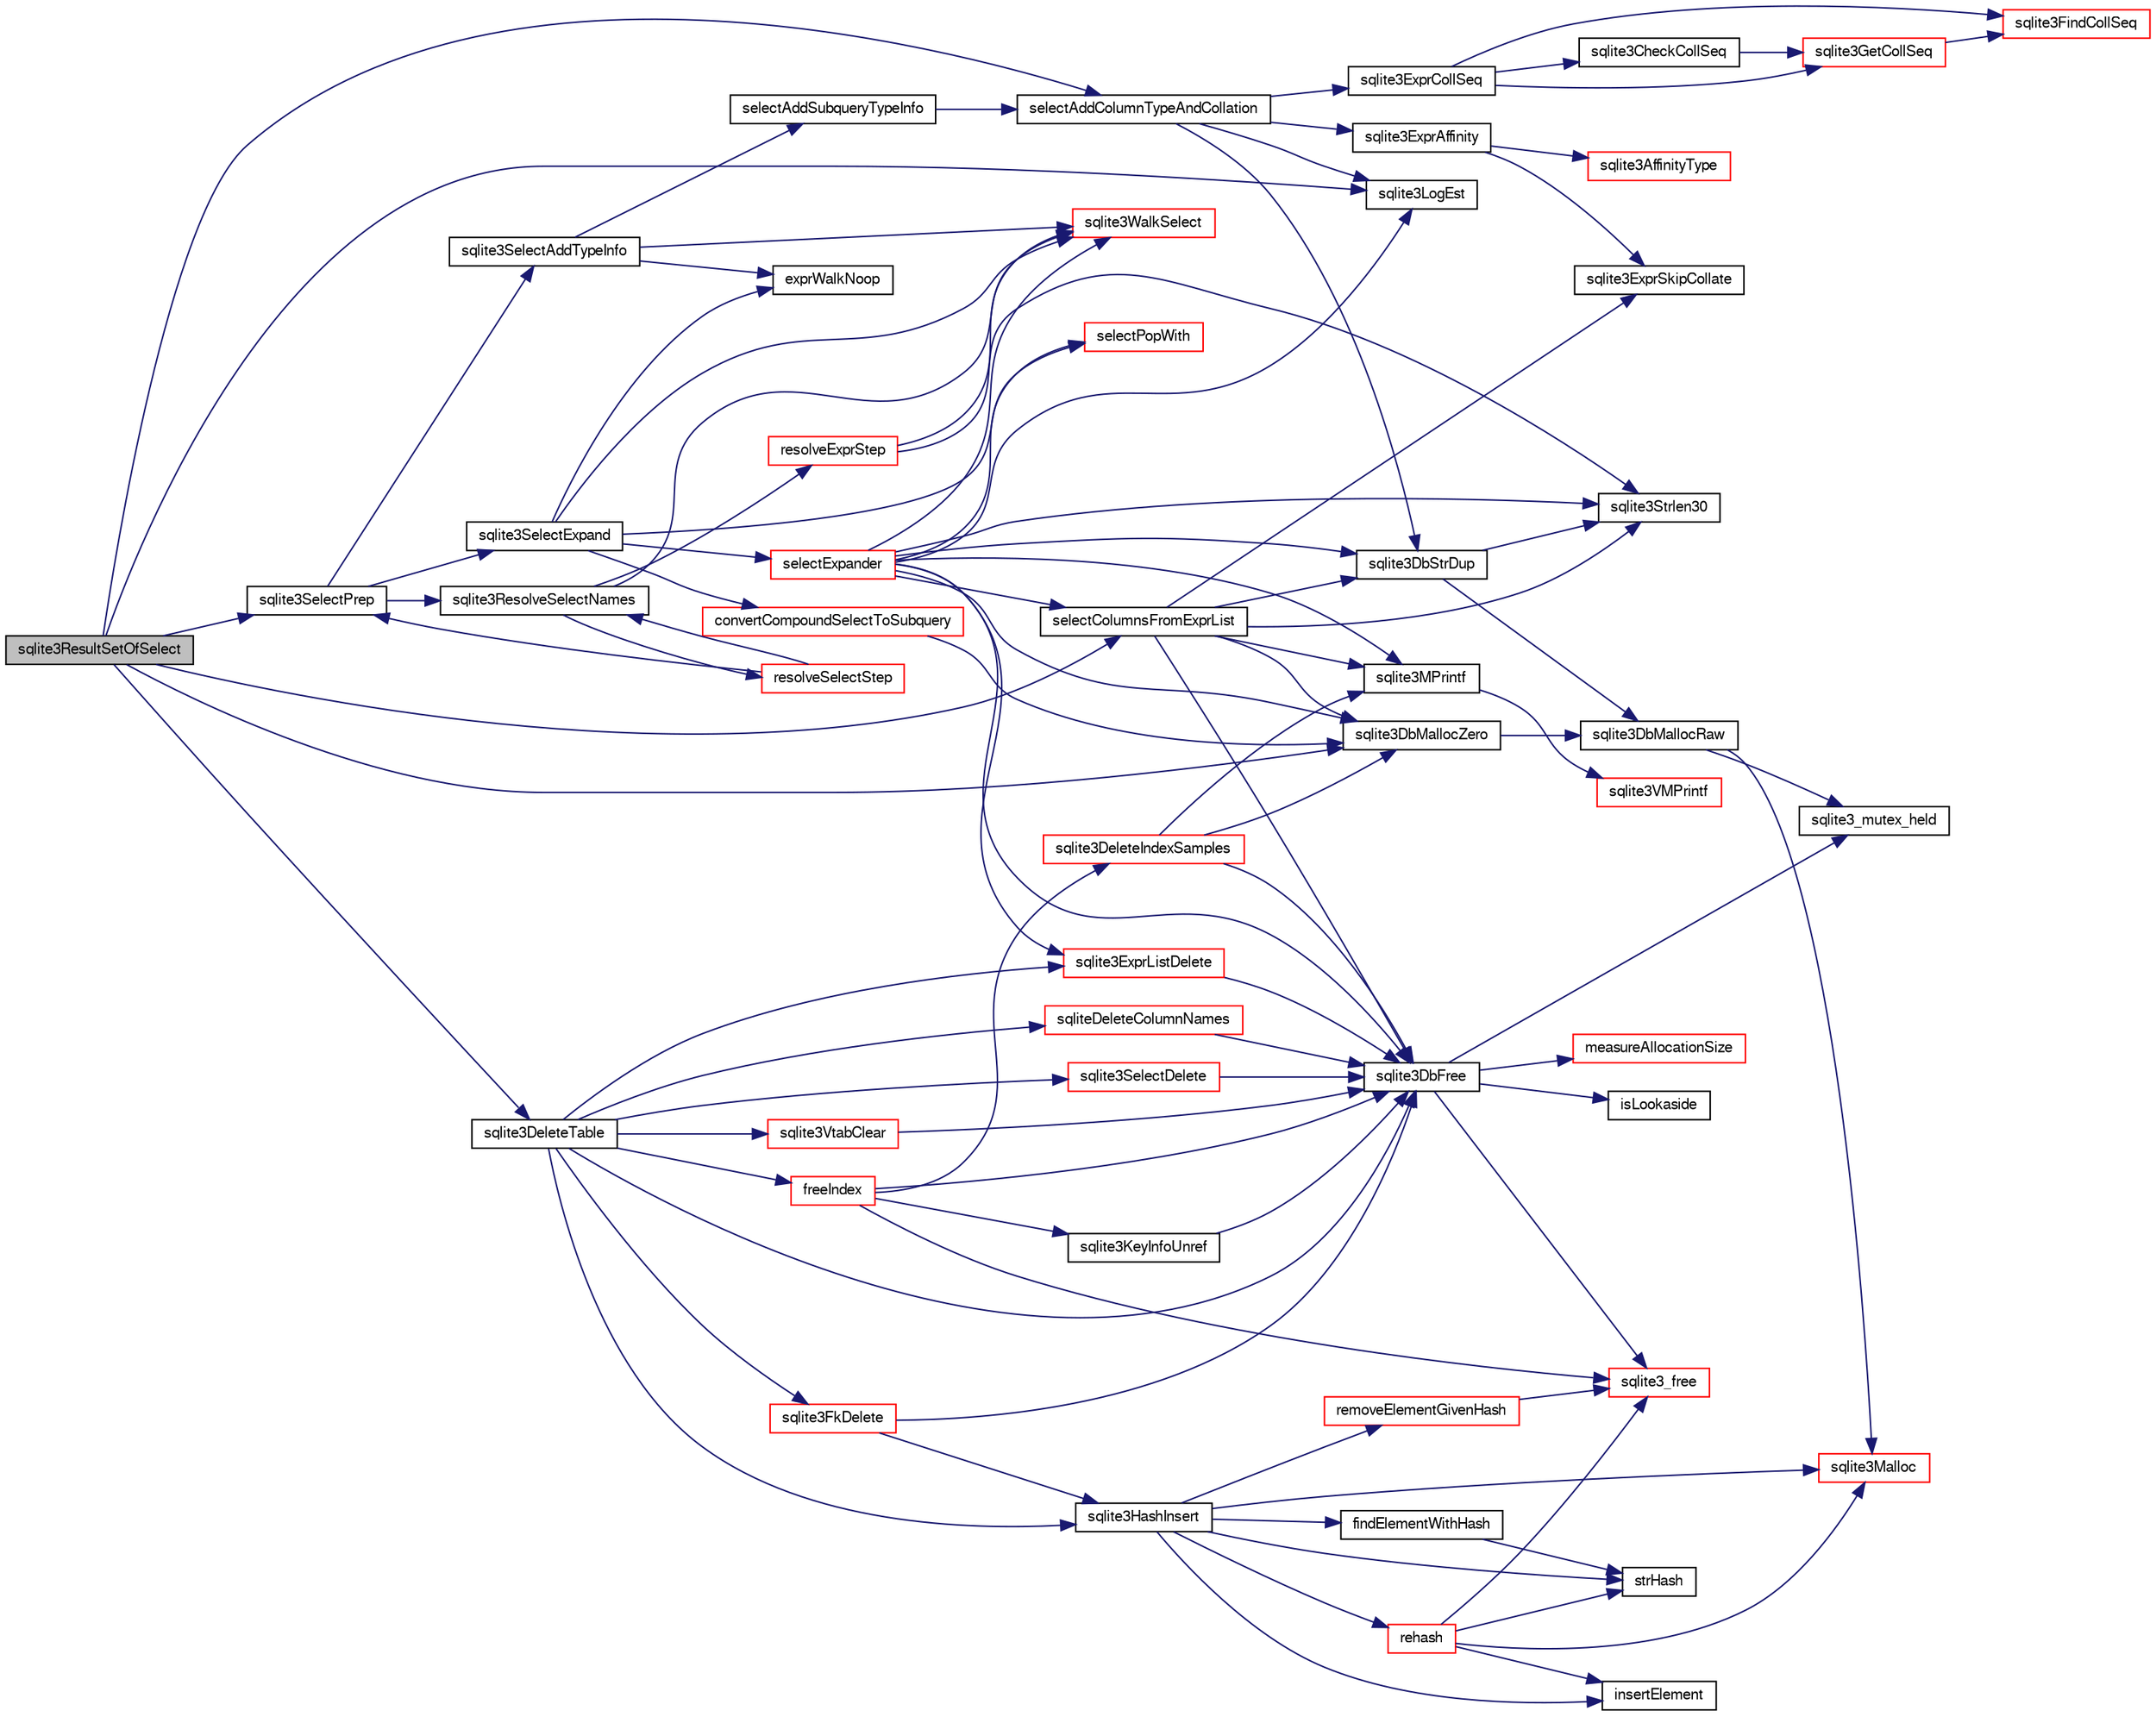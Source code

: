 digraph "sqlite3ResultSetOfSelect"
{
  edge [fontname="FreeSans",fontsize="10",labelfontname="FreeSans",labelfontsize="10"];
  node [fontname="FreeSans",fontsize="10",shape=record];
  rankdir="LR";
  Node681761 [label="sqlite3ResultSetOfSelect",height=0.2,width=0.4,color="black", fillcolor="grey75", style="filled", fontcolor="black"];
  Node681761 -> Node681762 [color="midnightblue",fontsize="10",style="solid",fontname="FreeSans"];
  Node681762 [label="sqlite3SelectPrep",height=0.2,width=0.4,color="black", fillcolor="white", style="filled",URL="$sqlite3_8c.html#aa4385bd53c0a43dea72fbc23cc78e1c6"];
  Node681762 -> Node681763 [color="midnightblue",fontsize="10",style="solid",fontname="FreeSans"];
  Node681763 [label="sqlite3SelectExpand",height=0.2,width=0.4,color="black", fillcolor="white", style="filled",URL="$sqlite3_8c.html#ae55acd1d8219505e629c2148950fa3de"];
  Node681763 -> Node681764 [color="midnightblue",fontsize="10",style="solid",fontname="FreeSans"];
  Node681764 [label="exprWalkNoop",height=0.2,width=0.4,color="black", fillcolor="white", style="filled",URL="$sqlite3_8c.html#af1eb683919d0b0993761dcc39ef443e2"];
  Node681763 -> Node681765 [color="midnightblue",fontsize="10",style="solid",fontname="FreeSans"];
  Node681765 [label="convertCompoundSelectToSubquery",height=0.2,width=0.4,color="red", fillcolor="white", style="filled",URL="$sqlite3_8c.html#a81a588e62b98e8445d4540bbbc30e10a"];
  Node681765 -> Node681766 [color="midnightblue",fontsize="10",style="solid",fontname="FreeSans"];
  Node681766 [label="sqlite3DbMallocZero",height=0.2,width=0.4,color="black", fillcolor="white", style="filled",URL="$sqlite3_8c.html#a49cfebac9d6067a03442c92af73f33e4"];
  Node681766 -> Node681767 [color="midnightblue",fontsize="10",style="solid",fontname="FreeSans"];
  Node681767 [label="sqlite3DbMallocRaw",height=0.2,width=0.4,color="black", fillcolor="white", style="filled",URL="$sqlite3_8c.html#abbe8be0cf7175e11ddc3e2218fad924e"];
  Node681767 -> Node681768 [color="midnightblue",fontsize="10",style="solid",fontname="FreeSans"];
  Node681768 [label="sqlite3_mutex_held",height=0.2,width=0.4,color="black", fillcolor="white", style="filled",URL="$sqlite3_8c.html#acf77da68932b6bc163c5e68547ecc3e7"];
  Node681767 -> Node681769 [color="midnightblue",fontsize="10",style="solid",fontname="FreeSans"];
  Node681769 [label="sqlite3Malloc",height=0.2,width=0.4,color="red", fillcolor="white", style="filled",URL="$sqlite3_8c.html#a361a2eaa846b1885f123abe46f5d8b2b"];
  Node681763 -> Node682727 [color="midnightblue",fontsize="10",style="solid",fontname="FreeSans"];
  Node682727 [label="sqlite3WalkSelect",height=0.2,width=0.4,color="red", fillcolor="white", style="filled",URL="$sqlite3_8c.html#a7c7c772166f45c62ea98fea7bb737b63"];
  Node681763 -> Node682732 [color="midnightblue",fontsize="10",style="solid",fontname="FreeSans"];
  Node682732 [label="selectExpander",height=0.2,width=0.4,color="red", fillcolor="white", style="filled",URL="$sqlite3_8c.html#abee977318fbf74531340c6e41b0ca953"];
  Node682732 -> Node682736 [color="midnightblue",fontsize="10",style="solid",fontname="FreeSans"];
  Node682736 [label="selectPopWith",height=0.2,width=0.4,color="red", fillcolor="white", style="filled",URL="$sqlite3_8c.html#afac82c44ed7e8fc93b9263751f4c38d3"];
  Node682732 -> Node682727 [color="midnightblue",fontsize="10",style="solid",fontname="FreeSans"];
  Node682732 -> Node681766 [color="midnightblue",fontsize="10",style="solid",fontname="FreeSans"];
  Node682732 -> Node682032 [color="midnightblue",fontsize="10",style="solid",fontname="FreeSans"];
  Node682032 [label="sqlite3MPrintf",height=0.2,width=0.4,color="black", fillcolor="white", style="filled",URL="$sqlite3_8c.html#a208ef0df84e9778778804a19af03efea"];
  Node682032 -> Node681781 [color="midnightblue",fontsize="10",style="solid",fontname="FreeSans"];
  Node681781 [label="sqlite3VMPrintf",height=0.2,width=0.4,color="red", fillcolor="white", style="filled",URL="$sqlite3_8c.html#a05535d0982ef06fbc2ee8195ebbae689"];
  Node682732 -> Node682750 [color="midnightblue",fontsize="10",style="solid",fontname="FreeSans"];
  Node682750 [label="selectColumnsFromExprList",height=0.2,width=0.4,color="black", fillcolor="white", style="filled",URL="$sqlite3_8c.html#a8ee79348729b2c9134f2c1fd407302e3"];
  Node682750 -> Node681766 [color="midnightblue",fontsize="10",style="solid",fontname="FreeSans"];
  Node682750 -> Node682751 [color="midnightblue",fontsize="10",style="solid",fontname="FreeSans"];
  Node682751 [label="sqlite3ExprSkipCollate",height=0.2,width=0.4,color="black", fillcolor="white", style="filled",URL="$sqlite3_8c.html#a91b59896d4e3534de7c33940dca8537c"];
  Node682750 -> Node682421 [color="midnightblue",fontsize="10",style="solid",fontname="FreeSans"];
  Node682421 [label="sqlite3DbStrDup",height=0.2,width=0.4,color="black", fillcolor="white", style="filled",URL="$sqlite3_8c.html#a0ec4772ee6de7316ecd1e6cabb1beeef"];
  Node682421 -> Node681857 [color="midnightblue",fontsize="10",style="solid",fontname="FreeSans"];
  Node681857 [label="sqlite3Strlen30",height=0.2,width=0.4,color="black", fillcolor="white", style="filled",URL="$sqlite3_8c.html#a3dcd80ba41f1a308193dee74857b62a7"];
  Node682421 -> Node681767 [color="midnightblue",fontsize="10",style="solid",fontname="FreeSans"];
  Node682750 -> Node682032 [color="midnightblue",fontsize="10",style="solid",fontname="FreeSans"];
  Node682750 -> Node681789 [color="midnightblue",fontsize="10",style="solid",fontname="FreeSans"];
  Node681789 [label="sqlite3DbFree",height=0.2,width=0.4,color="black", fillcolor="white", style="filled",URL="$sqlite3_8c.html#ac70ab821a6607b4a1b909582dc37a069"];
  Node681789 -> Node681768 [color="midnightblue",fontsize="10",style="solid",fontname="FreeSans"];
  Node681789 -> Node681790 [color="midnightblue",fontsize="10",style="solid",fontname="FreeSans"];
  Node681790 [label="measureAllocationSize",height=0.2,width=0.4,color="red", fillcolor="white", style="filled",URL="$sqlite3_8c.html#a45731e644a22fdb756e2b6337224217a"];
  Node681789 -> Node681792 [color="midnightblue",fontsize="10",style="solid",fontname="FreeSans"];
  Node681792 [label="isLookaside",height=0.2,width=0.4,color="black", fillcolor="white", style="filled",URL="$sqlite3_8c.html#a770fa05ff9717b75e16f4d968a77b897"];
  Node681789 -> Node681793 [color="midnightblue",fontsize="10",style="solid",fontname="FreeSans"];
  Node681793 [label="sqlite3_free",height=0.2,width=0.4,color="red", fillcolor="white", style="filled",URL="$sqlite3_8c.html#a6552349e36a8a691af5487999ab09519"];
  Node682750 -> Node681857 [color="midnightblue",fontsize="10",style="solid",fontname="FreeSans"];
  Node682732 -> Node682635 [color="midnightblue",fontsize="10",style="solid",fontname="FreeSans"];
  Node682635 [label="sqlite3LogEst",height=0.2,width=0.4,color="black", fillcolor="white", style="filled",URL="$sqlite3_8c.html#a14c7d015bfd3d4a869739b9e6139c84f"];
  Node682732 -> Node681857 [color="midnightblue",fontsize="10",style="solid",fontname="FreeSans"];
  Node682732 -> Node682421 [color="midnightblue",fontsize="10",style="solid",fontname="FreeSans"];
  Node682732 -> Node681789 [color="midnightblue",fontsize="10",style="solid",fontname="FreeSans"];
  Node682732 -> Node682096 [color="midnightblue",fontsize="10",style="solid",fontname="FreeSans"];
  Node682096 [label="sqlite3ExprListDelete",height=0.2,width=0.4,color="red", fillcolor="white", style="filled",URL="$sqlite3_8c.html#ae9cd46eac81e86a04ed8c09b99fc3c10"];
  Node682096 -> Node681789 [color="midnightblue",fontsize="10",style="solid",fontname="FreeSans"];
  Node681763 -> Node682736 [color="midnightblue",fontsize="10",style="solid",fontname="FreeSans"];
  Node681762 -> Node682789 [color="midnightblue",fontsize="10",style="solid",fontname="FreeSans"];
  Node682789 [label="sqlite3ResolveSelectNames",height=0.2,width=0.4,color="black", fillcolor="white", style="filled",URL="$sqlite3_8c.html#a0cf10c480643b1ab9eaa02056a400734"];
  Node682789 -> Node682790 [color="midnightblue",fontsize="10",style="solid",fontname="FreeSans"];
  Node682790 [label="resolveExprStep",height=0.2,width=0.4,color="red", fillcolor="white", style="filled",URL="$sqlite3_8c.html#a0687a8650fd8a4ebbf5c2c5a75a8fb13"];
  Node682790 -> Node681857 [color="midnightblue",fontsize="10",style="solid",fontname="FreeSans"];
  Node682790 -> Node682727 [color="midnightblue",fontsize="10",style="solid",fontname="FreeSans"];
  Node682789 -> Node682810 [color="midnightblue",fontsize="10",style="solid",fontname="FreeSans"];
  Node682810 [label="resolveSelectStep",height=0.2,width=0.4,color="red", fillcolor="white", style="filled",URL="$sqlite3_8c.html#a0b9015a9e505c63fd104dcbad672c814"];
  Node682810 -> Node681762 [color="midnightblue",fontsize="10",style="solid",fontname="FreeSans"];
  Node682810 -> Node682789 [color="midnightblue",fontsize="10",style="solid",fontname="FreeSans"];
  Node682789 -> Node682727 [color="midnightblue",fontsize="10",style="solid",fontname="FreeSans"];
  Node681762 -> Node682820 [color="midnightblue",fontsize="10",style="solid",fontname="FreeSans"];
  Node682820 [label="sqlite3SelectAddTypeInfo",height=0.2,width=0.4,color="black", fillcolor="white", style="filled",URL="$sqlite3_8c.html#a7d22b0625164daa7f99dcce132ef7b4d"];
  Node682820 -> Node682821 [color="midnightblue",fontsize="10",style="solid",fontname="FreeSans"];
  Node682821 [label="selectAddSubqueryTypeInfo",height=0.2,width=0.4,color="black", fillcolor="white", style="filled",URL="$sqlite3_8c.html#aa50a80693ae7262c2befdf1c0980a0a1"];
  Node682821 -> Node682822 [color="midnightblue",fontsize="10",style="solid",fontname="FreeSans"];
  Node682822 [label="selectAddColumnTypeAndCollation",height=0.2,width=0.4,color="black", fillcolor="white", style="filled",URL="$sqlite3_8c.html#af0d3e812ed68a0aabcc6cfeeb0ac523f"];
  Node682822 -> Node682421 [color="midnightblue",fontsize="10",style="solid",fontname="FreeSans"];
  Node682822 -> Node682823 [color="midnightblue",fontsize="10",style="solid",fontname="FreeSans"];
  Node682823 [label="sqlite3ExprAffinity",height=0.2,width=0.4,color="black", fillcolor="white", style="filled",URL="$sqlite3_8c.html#aca6a667380b05650f917422118d8b7d3"];
  Node682823 -> Node682751 [color="midnightblue",fontsize="10",style="solid",fontname="FreeSans"];
  Node682823 -> Node682824 [color="midnightblue",fontsize="10",style="solid",fontname="FreeSans"];
  Node682824 [label="sqlite3AffinityType",height=0.2,width=0.4,color="red", fillcolor="white", style="filled",URL="$sqlite3_8c.html#ad3b6641027549ec6634f6239256676bd"];
  Node682822 -> Node682779 [color="midnightblue",fontsize="10",style="solid",fontname="FreeSans"];
  Node682779 [label="sqlite3ExprCollSeq",height=0.2,width=0.4,color="black", fillcolor="white", style="filled",URL="$sqlite3_8c.html#af36e271ed5ce13d4f2d088a766529574"];
  Node682779 -> Node682780 [color="midnightblue",fontsize="10",style="solid",fontname="FreeSans"];
  Node682780 [label="sqlite3GetCollSeq",height=0.2,width=0.4,color="red", fillcolor="white", style="filled",URL="$sqlite3_8c.html#a4ed2e10e20f9616894d068c6c73c3134"];
  Node682780 -> Node682781 [color="midnightblue",fontsize="10",style="solid",fontname="FreeSans"];
  Node682781 [label="sqlite3FindCollSeq",height=0.2,width=0.4,color="red", fillcolor="white", style="filled",URL="$sqlite3_8c.html#ac4f91d39f24a6435de12698fdb16bc14"];
  Node682779 -> Node682781 [color="midnightblue",fontsize="10",style="solid",fontname="FreeSans"];
  Node682779 -> Node682785 [color="midnightblue",fontsize="10",style="solid",fontname="FreeSans"];
  Node682785 [label="sqlite3CheckCollSeq",height=0.2,width=0.4,color="black", fillcolor="white", style="filled",URL="$sqlite3_8c.html#aaf12fc8e392ea73879ac89207623d813"];
  Node682785 -> Node682780 [color="midnightblue",fontsize="10",style="solid",fontname="FreeSans"];
  Node682822 -> Node682635 [color="midnightblue",fontsize="10",style="solid",fontname="FreeSans"];
  Node682820 -> Node681764 [color="midnightblue",fontsize="10",style="solid",fontname="FreeSans"];
  Node682820 -> Node682727 [color="midnightblue",fontsize="10",style="solid",fontname="FreeSans"];
  Node681761 -> Node681766 [color="midnightblue",fontsize="10",style="solid",fontname="FreeSans"];
  Node681761 -> Node682635 [color="midnightblue",fontsize="10",style="solid",fontname="FreeSans"];
  Node681761 -> Node682750 [color="midnightblue",fontsize="10",style="solid",fontname="FreeSans"];
  Node681761 -> Node682822 [color="midnightblue",fontsize="10",style="solid",fontname="FreeSans"];
  Node681761 -> Node682053 [color="midnightblue",fontsize="10",style="solid",fontname="FreeSans"];
  Node682053 [label="sqlite3DeleteTable",height=0.2,width=0.4,color="black", fillcolor="white", style="filled",URL="$sqlite3_8c.html#a7fd3d507375a381a3807f92735318973"];
  Node682053 -> Node682054 [color="midnightblue",fontsize="10",style="solid",fontname="FreeSans"];
  Node682054 [label="sqlite3HashInsert",height=0.2,width=0.4,color="black", fillcolor="white", style="filled",URL="$sqlite3_8c.html#aebbc6c13b3c139d5f3463938f441da3d"];
  Node682054 -> Node682055 [color="midnightblue",fontsize="10",style="solid",fontname="FreeSans"];
  Node682055 [label="findElementWithHash",height=0.2,width=0.4,color="black", fillcolor="white", style="filled",URL="$sqlite3_8c.html#a75c0f574fa5d51702434c6e980d57d7f"];
  Node682055 -> Node682056 [color="midnightblue",fontsize="10",style="solid",fontname="FreeSans"];
  Node682056 [label="strHash",height=0.2,width=0.4,color="black", fillcolor="white", style="filled",URL="$sqlite3_8c.html#ad7193605dadc27cf291d54e15bdd011d"];
  Node682054 -> Node682057 [color="midnightblue",fontsize="10",style="solid",fontname="FreeSans"];
  Node682057 [label="removeElementGivenHash",height=0.2,width=0.4,color="red", fillcolor="white", style="filled",URL="$sqlite3_8c.html#a97ff4ac3846af0f8caf5426adfa2808a"];
  Node682057 -> Node681793 [color="midnightblue",fontsize="10",style="solid",fontname="FreeSans"];
  Node682054 -> Node681769 [color="midnightblue",fontsize="10",style="solid",fontname="FreeSans"];
  Node682054 -> Node682059 [color="midnightblue",fontsize="10",style="solid",fontname="FreeSans"];
  Node682059 [label="rehash",height=0.2,width=0.4,color="red", fillcolor="white", style="filled",URL="$sqlite3_8c.html#a4851529638f6c7af16239ee6e2dcc628"];
  Node682059 -> Node681769 [color="midnightblue",fontsize="10",style="solid",fontname="FreeSans"];
  Node682059 -> Node681793 [color="midnightblue",fontsize="10",style="solid",fontname="FreeSans"];
  Node682059 -> Node682056 [color="midnightblue",fontsize="10",style="solid",fontname="FreeSans"];
  Node682059 -> Node682060 [color="midnightblue",fontsize="10",style="solid",fontname="FreeSans"];
  Node682060 [label="insertElement",height=0.2,width=0.4,color="black", fillcolor="white", style="filled",URL="$sqlite3_8c.html#a011f717fc5c46f03d78bf81b6714e0ee"];
  Node682054 -> Node682056 [color="midnightblue",fontsize="10",style="solid",fontname="FreeSans"];
  Node682054 -> Node682060 [color="midnightblue",fontsize="10",style="solid",fontname="FreeSans"];
  Node682053 -> Node682061 [color="midnightblue",fontsize="10",style="solid",fontname="FreeSans"];
  Node682061 [label="freeIndex",height=0.2,width=0.4,color="red", fillcolor="white", style="filled",URL="$sqlite3_8c.html#a00907c99c18d5bcb9d0b38c077146c31"];
  Node682061 -> Node682062 [color="midnightblue",fontsize="10",style="solid",fontname="FreeSans"];
  Node682062 [label="sqlite3DeleteIndexSamples",height=0.2,width=0.4,color="red", fillcolor="white", style="filled",URL="$sqlite3_8c.html#aaeda0302fbf61397ec009f65bed047ef"];
  Node682062 -> Node681789 [color="midnightblue",fontsize="10",style="solid",fontname="FreeSans"];
  Node682062 -> Node682032 [color="midnightblue",fontsize="10",style="solid",fontname="FreeSans"];
  Node682062 -> Node681766 [color="midnightblue",fontsize="10",style="solid",fontname="FreeSans"];
  Node682061 -> Node682108 [color="midnightblue",fontsize="10",style="solid",fontname="FreeSans"];
  Node682108 [label="sqlite3KeyInfoUnref",height=0.2,width=0.4,color="black", fillcolor="white", style="filled",URL="$sqlite3_8c.html#ac94cc1874ab0865db1dbbefd3886ba4a"];
  Node682108 -> Node681789 [color="midnightblue",fontsize="10",style="solid",fontname="FreeSans"];
  Node682061 -> Node681789 [color="midnightblue",fontsize="10",style="solid",fontname="FreeSans"];
  Node682061 -> Node681793 [color="midnightblue",fontsize="10",style="solid",fontname="FreeSans"];
  Node682053 -> Node682719 [color="midnightblue",fontsize="10",style="solid",fontname="FreeSans"];
  Node682719 [label="sqlite3FkDelete",height=0.2,width=0.4,color="red", fillcolor="white", style="filled",URL="$sqlite3_8c.html#a59a33da6c4e11d3f99b15eafdc01f013"];
  Node682719 -> Node682054 [color="midnightblue",fontsize="10",style="solid",fontname="FreeSans"];
  Node682719 -> Node681789 [color="midnightblue",fontsize="10",style="solid",fontname="FreeSans"];
  Node682053 -> Node682721 [color="midnightblue",fontsize="10",style="solid",fontname="FreeSans"];
  Node682721 [label="sqliteDeleteColumnNames",height=0.2,width=0.4,color="red", fillcolor="white", style="filled",URL="$sqlite3_8c.html#a30fd46bd85a745b908f382e5dd74c38a"];
  Node682721 -> Node681789 [color="midnightblue",fontsize="10",style="solid",fontname="FreeSans"];
  Node682053 -> Node681789 [color="midnightblue",fontsize="10",style="solid",fontname="FreeSans"];
  Node682053 -> Node682094 [color="midnightblue",fontsize="10",style="solid",fontname="FreeSans"];
  Node682094 [label="sqlite3SelectDelete",height=0.2,width=0.4,color="red", fillcolor="white", style="filled",URL="$sqlite3_8c.html#a0f56959f0acac85496744f0d068854a0"];
  Node682094 -> Node681789 [color="midnightblue",fontsize="10",style="solid",fontname="FreeSans"];
  Node682053 -> Node682096 [color="midnightblue",fontsize="10",style="solid",fontname="FreeSans"];
  Node682053 -> Node682722 [color="midnightblue",fontsize="10",style="solid",fontname="FreeSans"];
  Node682722 [label="sqlite3VtabClear",height=0.2,width=0.4,color="red", fillcolor="white", style="filled",URL="$sqlite3_8c.html#a0690ffd2d2e58bd4ed1ce4f1e35c1ef1"];
  Node682722 -> Node681789 [color="midnightblue",fontsize="10",style="solid",fontname="FreeSans"];
}
